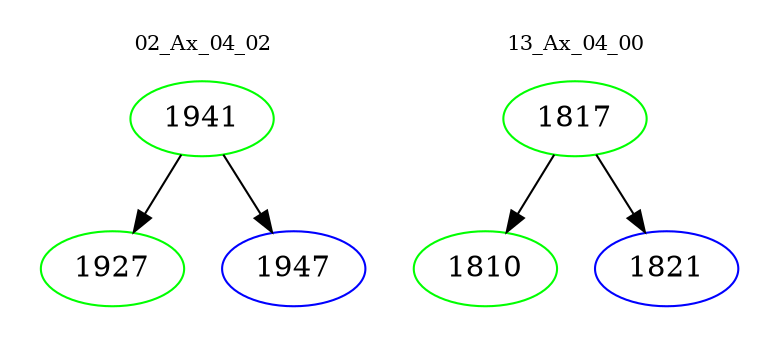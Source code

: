 digraph{
subgraph cluster_0 {
color = white
label = "02_Ax_04_02";
fontsize=10;
T0_1941 [label="1941", color="green"]
T0_1941 -> T0_1927 [color="black"]
T0_1927 [label="1927", color="green"]
T0_1941 -> T0_1947 [color="black"]
T0_1947 [label="1947", color="blue"]
}
subgraph cluster_1 {
color = white
label = "13_Ax_04_00";
fontsize=10;
T1_1817 [label="1817", color="green"]
T1_1817 -> T1_1810 [color="black"]
T1_1810 [label="1810", color="green"]
T1_1817 -> T1_1821 [color="black"]
T1_1821 [label="1821", color="blue"]
}
}
